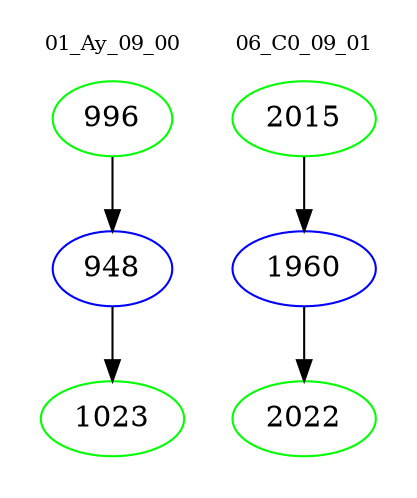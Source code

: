 digraph{
subgraph cluster_0 {
color = white
label = "01_Ay_09_00";
fontsize=10;
T0_996 [label="996", color="green"]
T0_996 -> T0_948 [color="black"]
T0_948 [label="948", color="blue"]
T0_948 -> T0_1023 [color="black"]
T0_1023 [label="1023", color="green"]
}
subgraph cluster_1 {
color = white
label = "06_C0_09_01";
fontsize=10;
T1_2015 [label="2015", color="green"]
T1_2015 -> T1_1960 [color="black"]
T1_1960 [label="1960", color="blue"]
T1_1960 -> T1_2022 [color="black"]
T1_2022 [label="2022", color="green"]
}
}
